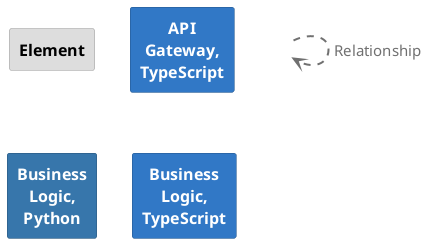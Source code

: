 @startuml
set separator none

skinparam {
  shadowing false
  arrowFontSize 15
  defaultTextAlignment center
  wrapWidth 100
  maxMessageSize 100
}
hide stereotype

skinparam rectangle<<_transparent>> {
  BorderColor transparent
  BackgroundColor transparent
  FontColor transparent
}

skinparam rectangle<<1>> {
  BackgroundColor #dddddd
  FontColor #000000
  BorderColor #9a9a9a
}
rectangle "==Element" <<1>>

skinparam rectangle<<2>> {
  BackgroundColor #3178c6
  FontColor #ffffff
  BorderColor #22548a
}
rectangle "==API Gateway, TypeScript" <<2>>

skinparam rectangle<<3>> {
  BackgroundColor #3776ab
  FontColor #ffffff
  BorderColor #265277
}
rectangle "==Business Logic, Python" <<3>>

skinparam rectangle<<4>> {
  BackgroundColor #3178c6
  FontColor #ffffff
  BorderColor #22548a
}
rectangle "==Business Logic, TypeScript" <<4>>

rectangle "." <<_transparent>> as 5
5 .[#707070,thickness=2].> 5 : "<color:#707070>Relationship"


@enduml